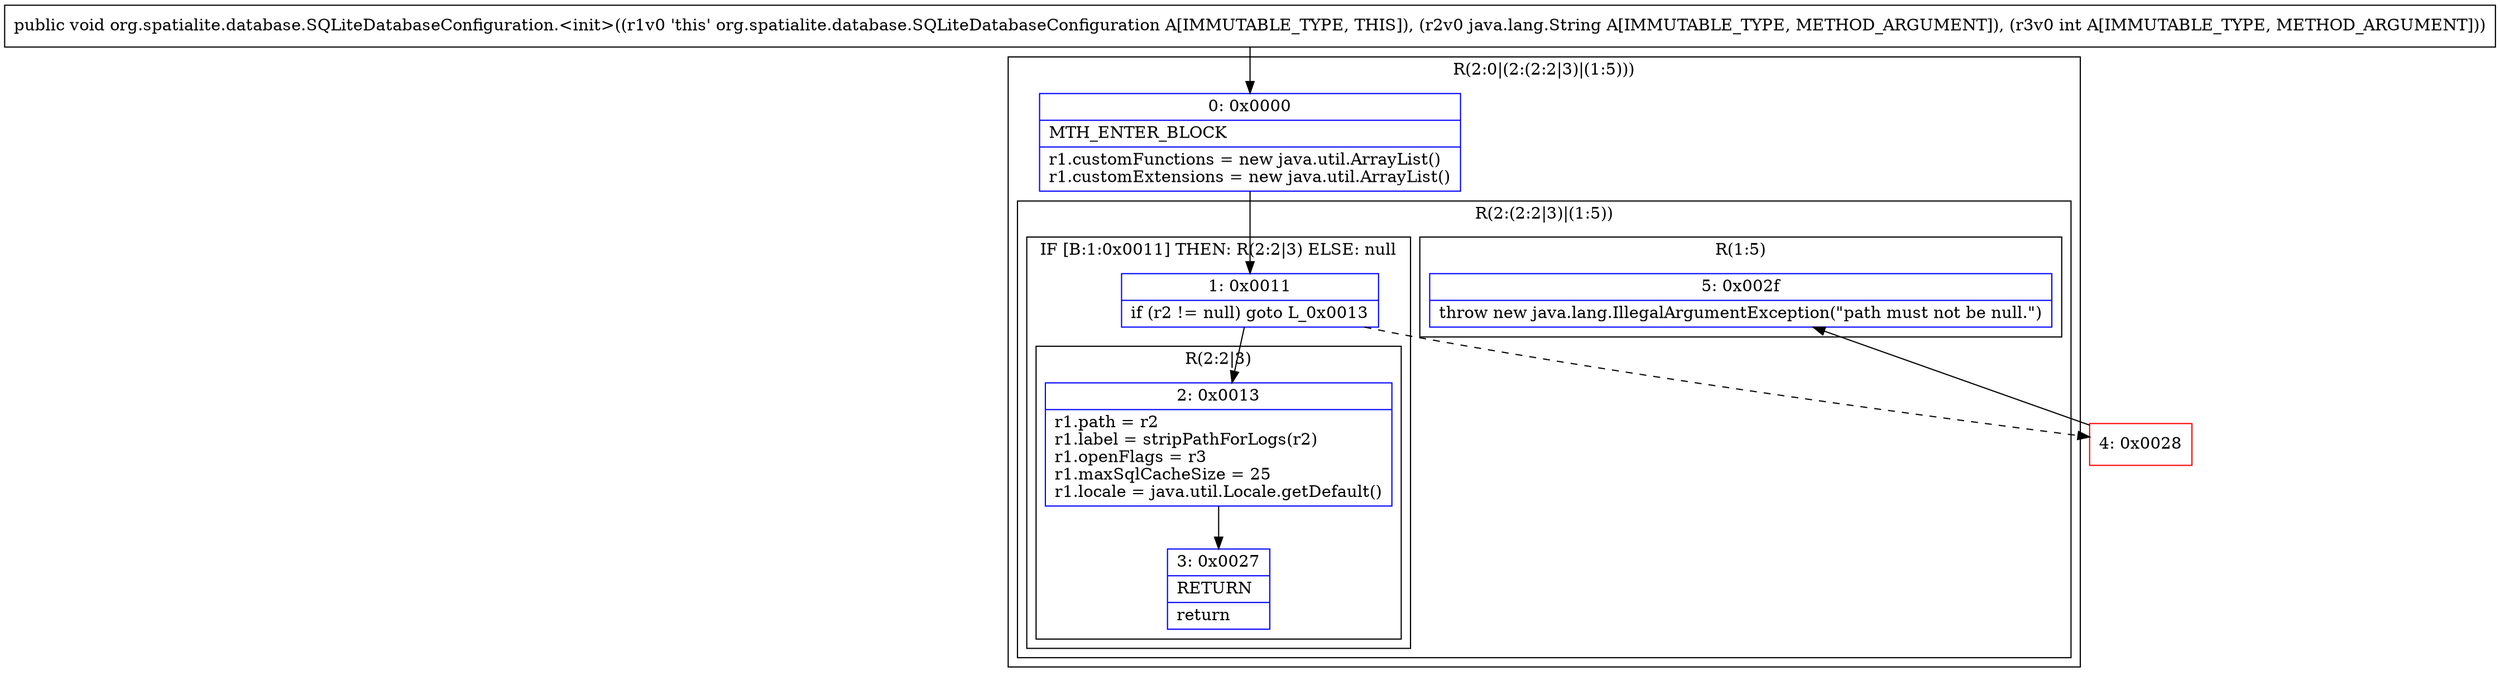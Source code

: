 digraph "CFG fororg.spatialite.database.SQLiteDatabaseConfiguration.\<init\>(Ljava\/lang\/String;I)V" {
subgraph cluster_Region_1703943434 {
label = "R(2:0|(2:(2:2|3)|(1:5)))";
node [shape=record,color=blue];
Node_0 [shape=record,label="{0\:\ 0x0000|MTH_ENTER_BLOCK\l|r1.customFunctions = new java.util.ArrayList()\lr1.customExtensions = new java.util.ArrayList()\l}"];
subgraph cluster_Region_1431475335 {
label = "R(2:(2:2|3)|(1:5))";
node [shape=record,color=blue];
subgraph cluster_IfRegion_1443790414 {
label = "IF [B:1:0x0011] THEN: R(2:2|3) ELSE: null";
node [shape=record,color=blue];
Node_1 [shape=record,label="{1\:\ 0x0011|if (r2 != null) goto L_0x0013\l}"];
subgraph cluster_Region_247318417 {
label = "R(2:2|3)";
node [shape=record,color=blue];
Node_2 [shape=record,label="{2\:\ 0x0013|r1.path = r2\lr1.label = stripPathForLogs(r2)\lr1.openFlags = r3\lr1.maxSqlCacheSize = 25\lr1.locale = java.util.Locale.getDefault()\l}"];
Node_3 [shape=record,label="{3\:\ 0x0027|RETURN\l|return\l}"];
}
}
subgraph cluster_Region_1805710081 {
label = "R(1:5)";
node [shape=record,color=blue];
Node_5 [shape=record,label="{5\:\ 0x002f|throw new java.lang.IllegalArgumentException(\"path must not be null.\")\l}"];
}
}
}
Node_4 [shape=record,color=red,label="{4\:\ 0x0028}"];
MethodNode[shape=record,label="{public void org.spatialite.database.SQLiteDatabaseConfiguration.\<init\>((r1v0 'this' org.spatialite.database.SQLiteDatabaseConfiguration A[IMMUTABLE_TYPE, THIS]), (r2v0 java.lang.String A[IMMUTABLE_TYPE, METHOD_ARGUMENT]), (r3v0 int A[IMMUTABLE_TYPE, METHOD_ARGUMENT])) }"];
MethodNode -> Node_0;
Node_0 -> Node_1;
Node_1 -> Node_2;
Node_1 -> Node_4[style=dashed];
Node_2 -> Node_3;
Node_4 -> Node_5;
}

